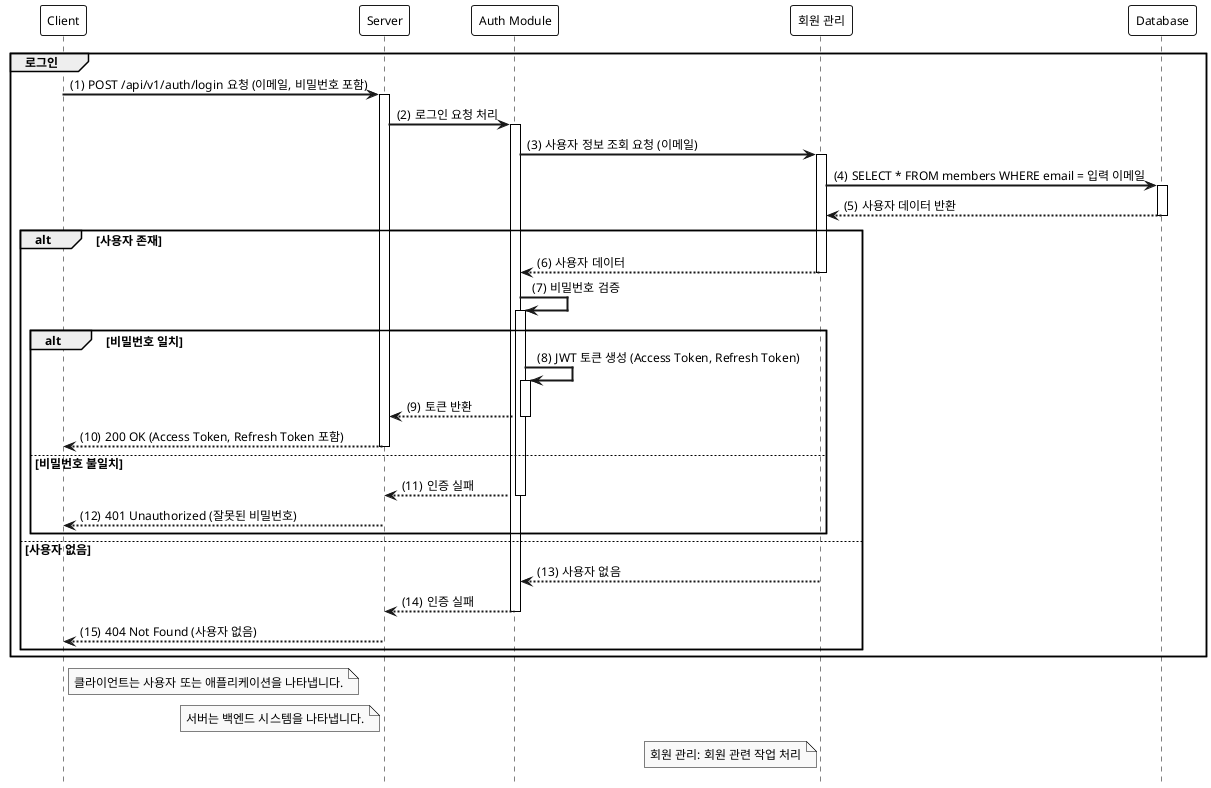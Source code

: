 @startuml

hide footbox
autoactivate on

' 스타일 설정
skinparam monochrome true
skinparam shadowing false
skinparam defaultFontSize 12
skinparam defaultFontName Arial
skinparam activityBackgroundColor #EFEFEF
skinparam activityBorderColor #CCCCCC
skinparam sequenceArrowThickness 2
skinparam sequenceParticipantBorderThickness 1
skinparam sequenceParticipantBackgroundColor #FFFFFF
skinparam sequenceLifeLineBorderColor #000000
skinparam sequenceLifeLineBackgroundColor #FFFFFF
skinparam noteBackgroundColor #FFFFCC
skinparam noteBorderColor #000000

participant "Client" as C
participant "Server" as S
participant "Auth Module" as AM
participant "회원 관리" as MM
participant "Database" as DB

group 로그인
    autonumber 1 "(0)"
    C -> S: POST /api/v1/auth/login 요청 (이메일, 비밀번호 포함)
    S -> AM: 로그인 요청 처리
    AM -> MM: 사용자 정보 조회 요청 (이메일)
    MM -> DB: SELECT * FROM members WHERE email = 입력 이메일
    DB --> MM: 사용자 데이터 반환
    alt 사용자 존재
        MM --> AM: 사용자 데이터
        AM -> AM: 비밀번호 검증
        alt 비밀번호 일치
            AM -> AM: JWT 토큰 생성 (Access Token, Refresh Token)
            AM --> S: 토큰 반환
            S --> C: 200 OK (Access Token, Refresh Token 포함)
        else 비밀번호 불일치
            AM --> S: 인증 실패
            S --> C: 401 Unauthorized (잘못된 비밀번호)
        end
    else 사용자 없음
        MM --> AM: 사용자 없음
        AM --> S: 인증 실패
        S --> C: 404 Not Found (사용자 없음)
    end
end

note right of C: 클라이언트는 사용자 또는 애플리케이션을 나타냅니다.
note left of S: 서버는 백엔드 시스템을 나타냅니다.
note left of MM: 회원 관리: 회원 관련 작업 처리

@enduml